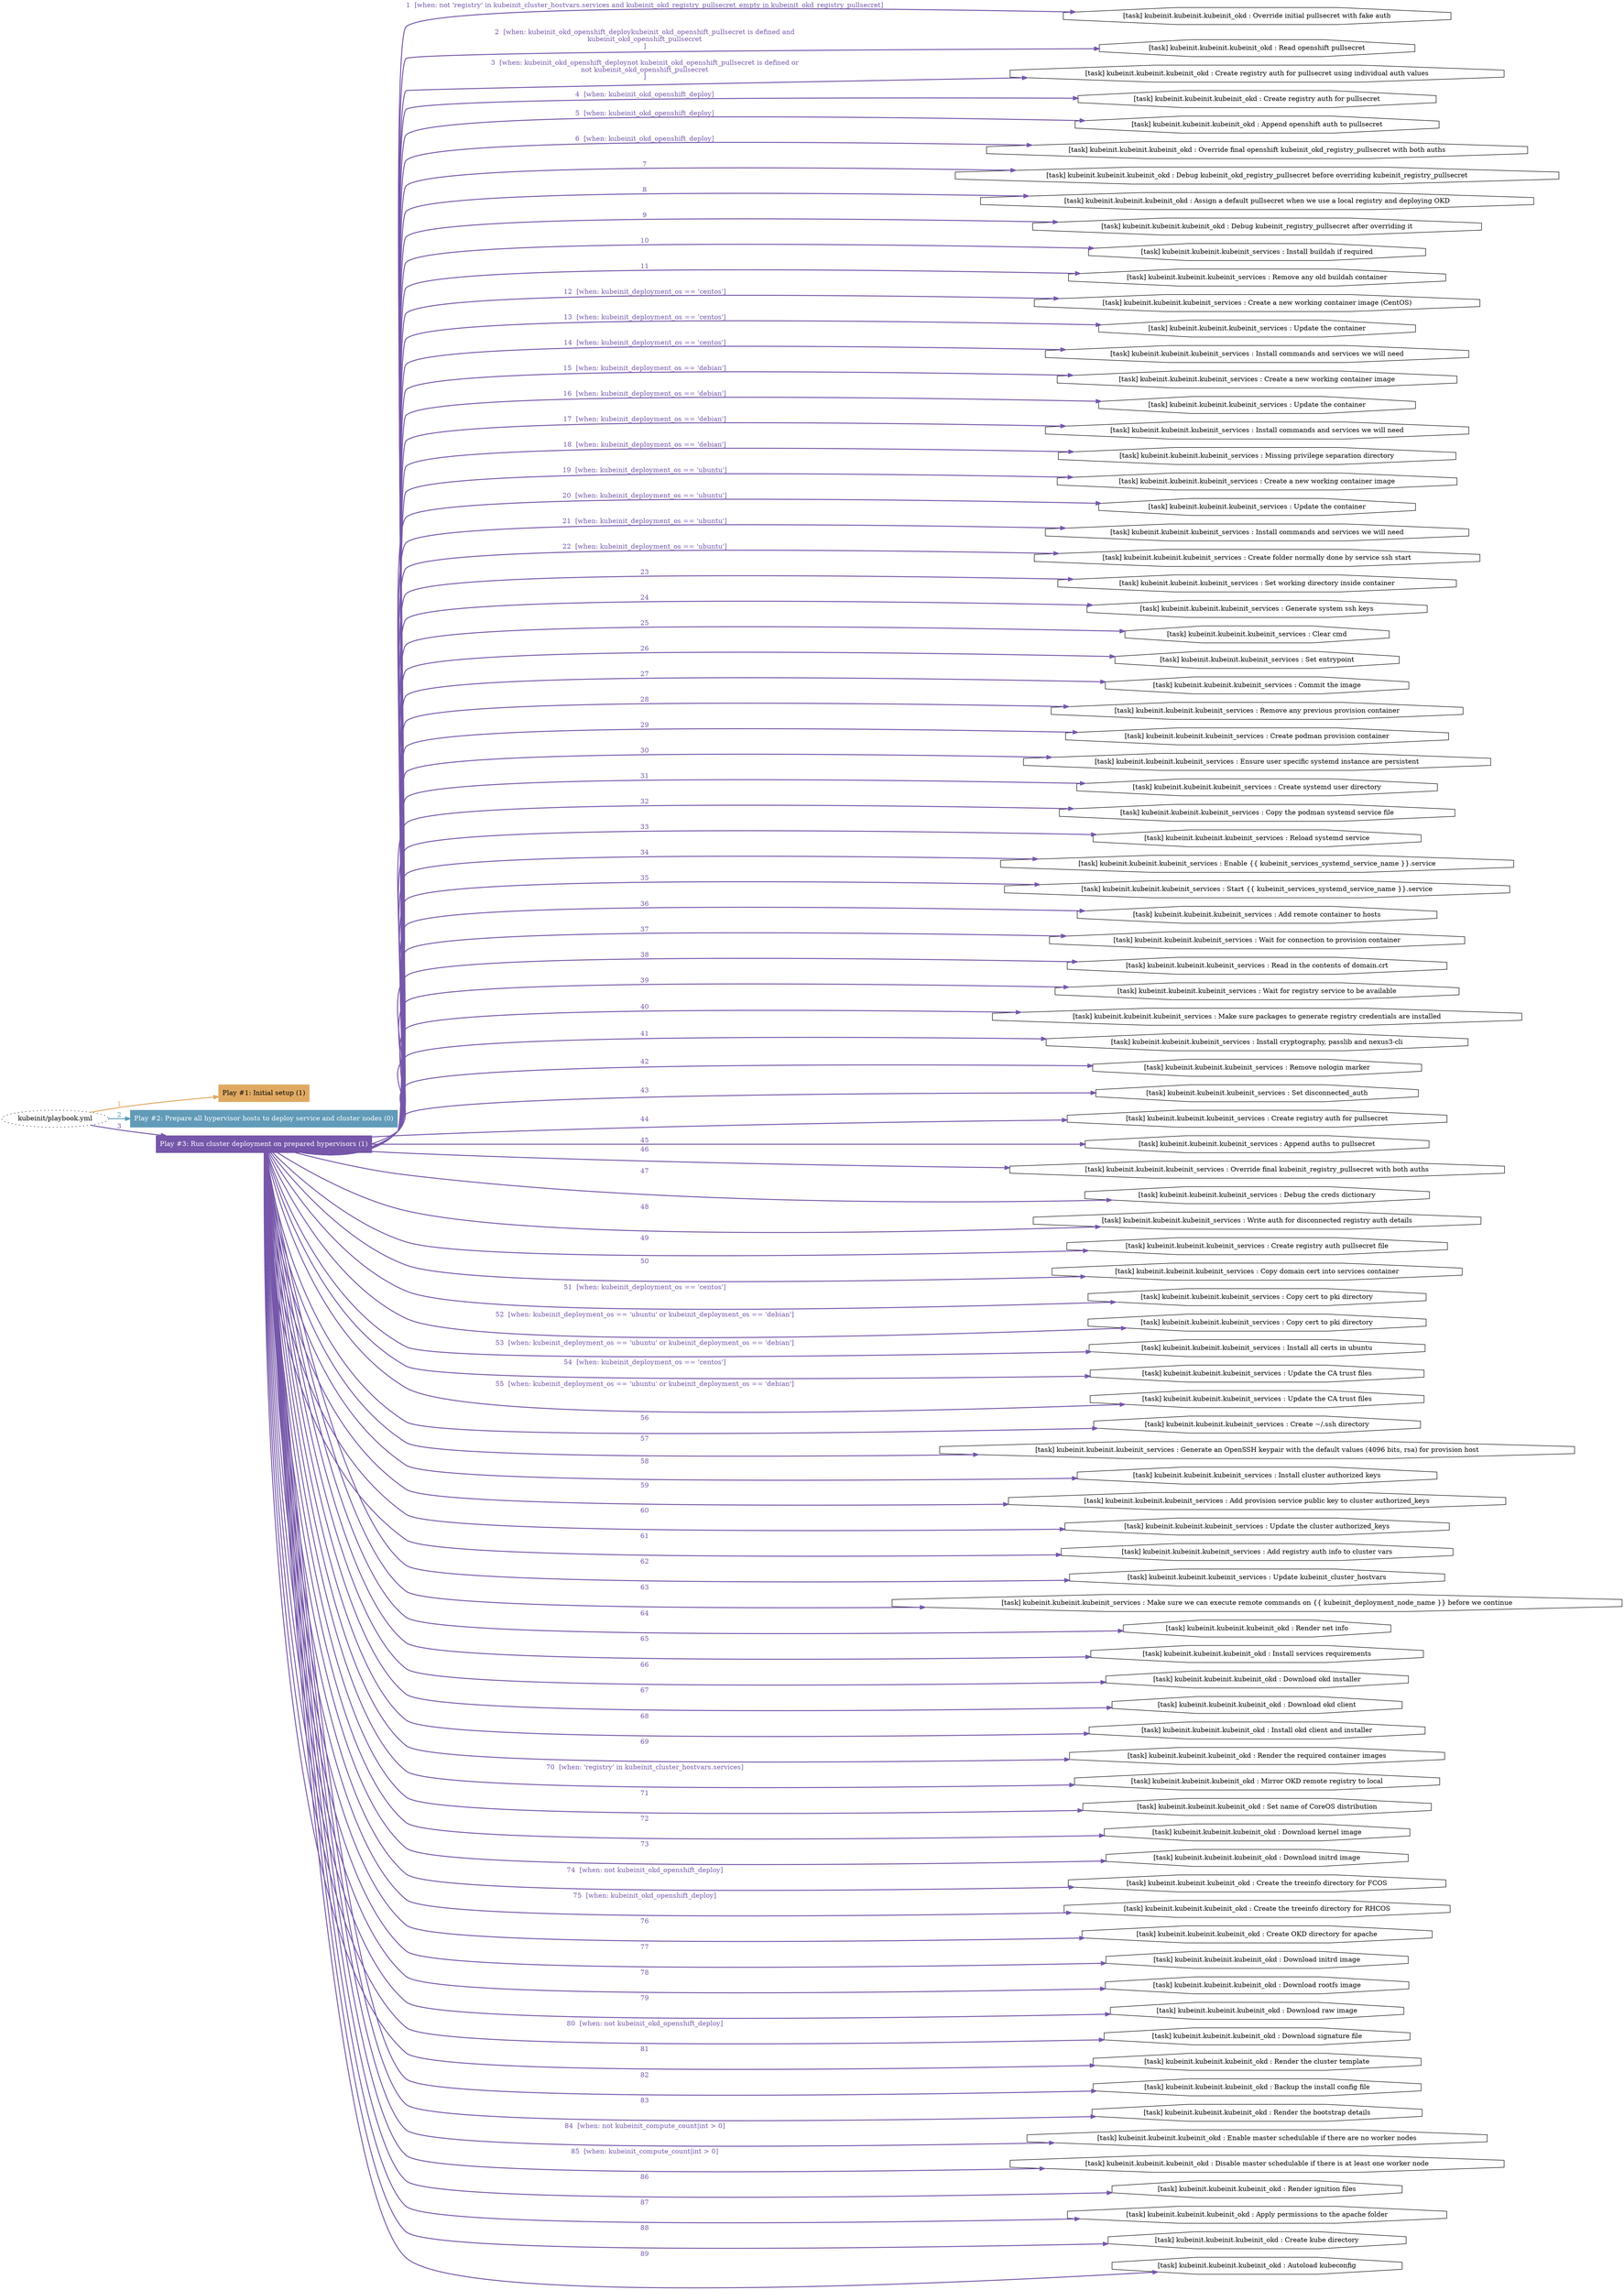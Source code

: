digraph "kubeinit/playbook.yml "{
	graph [concentrate=true ordering=in rankdir=LR ratio=fill]
	edge [esep=5 sep=10]
	"kubeinit/playbook.yml" [id=root_node style=dotted]
	subgraph "Play #1: Initial setup (1) "{
		"Play #1: Initial setup (1)" [color="#e0a962" fontcolor="#000000" id="play_d3de91a1-773a-495b-b696-ad39dbbde567" shape=box style=filled tooltip=localhost]
		"kubeinit/playbook.yml" -> "Play #1: Initial setup (1)" [label=1 color="#e0a962" fontcolor="#e0a962" id="edge_222ba069-a8fc-4c63-9eee-de5339c976b8" style=bold]
	}
	subgraph "Play #2: Prepare all hypervisor hosts to deploy service and cluster nodes (0) "{
		"Play #2: Prepare all hypervisor hosts to deploy service and cluster nodes (0)" [color="#619bb8" fontcolor="#ffffff" id="play_7b6fa120-935f-47cb-a9a3-038f08308e80" shape=box style=filled tooltip=""]
		"kubeinit/playbook.yml" -> "Play #2: Prepare all hypervisor hosts to deploy service and cluster nodes (0)" [label=2 color="#619bb8" fontcolor="#619bb8" id="edge_909d7694-f798-4357-bfad-85b82740f899" style=bold]
	}
	subgraph "Play #3: Run cluster deployment on prepared hypervisors (1) "{
		"Play #3: Run cluster deployment on prepared hypervisors (1)" [color="#7657aa" fontcolor="#ffffff" id="play_8aa730ac-e42d-4b48-a373-816e5728a4eb" shape=box style=filled tooltip=localhost]
		"kubeinit/playbook.yml" -> "Play #3: Run cluster deployment on prepared hypervisors (1)" [label=3 color="#7657aa" fontcolor="#7657aa" id="edge_4e904eba-dfba-49dc-9165-e4603da78a82" style=bold]
		"task_1ea3071f-dbad-40e4-83e2-25c012de9114" [label="[task] kubeinit.kubeinit.kubeinit_okd : Override initial pullsecret with fake auth" id="task_1ea3071f-dbad-40e4-83e2-25c012de9114" shape=octagon tooltip="[task] kubeinit.kubeinit.kubeinit_okd : Override initial pullsecret with fake auth"]
		"Play #3: Run cluster deployment on prepared hypervisors (1)" -> "task_1ea3071f-dbad-40e4-83e2-25c012de9114" [label="1  [when: not 'registry' in kubeinit_cluster_hostvars.services and kubeinit_okd_registry_pullsecret_empty in kubeinit_okd_registry_pullsecret]" color="#7657aa" fontcolor="#7657aa" id="edge_9bdf6016-34b7-4010-a60e-babf3e54770d" style=bold]
		"task_80c0dc03-9551-4e5f-8f7d-bfbf5a06bedf" [label="[task] kubeinit.kubeinit.kubeinit_okd : Read openshift pullsecret" id="task_80c0dc03-9551-4e5f-8f7d-bfbf5a06bedf" shape=octagon tooltip="[task] kubeinit.kubeinit.kubeinit_okd : Read openshift pullsecret"]
		"Play #3: Run cluster deployment on prepared hypervisors (1)" -> "task_80c0dc03-9551-4e5f-8f7d-bfbf5a06bedf" [label="2  [when: kubeinit_okd_openshift_deploykubeinit_okd_openshift_pullsecret is defined and
kubeinit_okd_openshift_pullsecret
]" color="#7657aa" fontcolor="#7657aa" id="edge_65e8402c-d6e7-4ef9-93bd-5517c1698500" style=bold]
		"task_dc969274-b98e-4e63-b1b8-193e93a098c0" [label="[task] kubeinit.kubeinit.kubeinit_okd : Create registry auth for pullsecret using individual auth values" id="task_dc969274-b98e-4e63-b1b8-193e93a098c0" shape=octagon tooltip="[task] kubeinit.kubeinit.kubeinit_okd : Create registry auth for pullsecret using individual auth values"]
		"Play #3: Run cluster deployment on prepared hypervisors (1)" -> "task_dc969274-b98e-4e63-b1b8-193e93a098c0" [label="3  [when: kubeinit_okd_openshift_deploynot kubeinit_okd_openshift_pullsecret is defined or
not kubeinit_okd_openshift_pullsecret
]" color="#7657aa" fontcolor="#7657aa" id="edge_cf17958d-0af8-41a8-a114-071d70c8cc9f" style=bold]
		"task_8a01edb6-bca7-4ff6-8c45-42acfea625b6" [label="[task] kubeinit.kubeinit.kubeinit_okd : Create registry auth for pullsecret" id="task_8a01edb6-bca7-4ff6-8c45-42acfea625b6" shape=octagon tooltip="[task] kubeinit.kubeinit.kubeinit_okd : Create registry auth for pullsecret"]
		"Play #3: Run cluster deployment on prepared hypervisors (1)" -> "task_8a01edb6-bca7-4ff6-8c45-42acfea625b6" [label="4  [when: kubeinit_okd_openshift_deploy]" color="#7657aa" fontcolor="#7657aa" id="edge_9ac09582-a314-48b3-b652-20ca1b9e283e" style=bold]
		"task_e04e3780-e2d2-48b6-a827-ed05d856d160" [label="[task] kubeinit.kubeinit.kubeinit_okd : Append openshift auth to pullsecret" id="task_e04e3780-e2d2-48b6-a827-ed05d856d160" shape=octagon tooltip="[task] kubeinit.kubeinit.kubeinit_okd : Append openshift auth to pullsecret"]
		"Play #3: Run cluster deployment on prepared hypervisors (1)" -> "task_e04e3780-e2d2-48b6-a827-ed05d856d160" [label="5  [when: kubeinit_okd_openshift_deploy]" color="#7657aa" fontcolor="#7657aa" id="edge_3c0e1bb1-da12-43e3-b115-63191b7ff2cd" style=bold]
		"task_e3eb31ac-43e2-4e24-b4f6-b22a75341171" [label="[task] kubeinit.kubeinit.kubeinit_okd : Override final openshift kubeinit_okd_registry_pullsecret with both auths" id="task_e3eb31ac-43e2-4e24-b4f6-b22a75341171" shape=octagon tooltip="[task] kubeinit.kubeinit.kubeinit_okd : Override final openshift kubeinit_okd_registry_pullsecret with both auths"]
		"Play #3: Run cluster deployment on prepared hypervisors (1)" -> "task_e3eb31ac-43e2-4e24-b4f6-b22a75341171" [label="6  [when: kubeinit_okd_openshift_deploy]" color="#7657aa" fontcolor="#7657aa" id="edge_08fd35c6-7016-493c-8155-fecaa5ed717f" style=bold]
		"task_287db769-b83e-4d21-8e10-06bc2c43fd60" [label="[task] kubeinit.kubeinit.kubeinit_okd : Debug kubeinit_okd_registry_pullsecret before overriding kubeinit_registry_pullsecret" id="task_287db769-b83e-4d21-8e10-06bc2c43fd60" shape=octagon tooltip="[task] kubeinit.kubeinit.kubeinit_okd : Debug kubeinit_okd_registry_pullsecret before overriding kubeinit_registry_pullsecret"]
		"Play #3: Run cluster deployment on prepared hypervisors (1)" -> "task_287db769-b83e-4d21-8e10-06bc2c43fd60" [label=7 color="#7657aa" fontcolor="#7657aa" id="edge_2e1c383a-f434-4327-ba28-b4f14efc7b2a" style=bold]
		"task_01dacbc9-c763-41a4-9a20-ff0615c0c2b7" [label="[task] kubeinit.kubeinit.kubeinit_okd : Assign a default pullsecret when we use a local registry and deploying OKD" id="task_01dacbc9-c763-41a4-9a20-ff0615c0c2b7" shape=octagon tooltip="[task] kubeinit.kubeinit.kubeinit_okd : Assign a default pullsecret when we use a local registry and deploying OKD"]
		"Play #3: Run cluster deployment on prepared hypervisors (1)" -> "task_01dacbc9-c763-41a4-9a20-ff0615c0c2b7" [label=8 color="#7657aa" fontcolor="#7657aa" id="edge_87be6ba4-e06d-4a32-8289-a38458b77fa1" style=bold]
		"task_d6239b01-d12f-4622-9407-40c53f99e109" [label="[task] kubeinit.kubeinit.kubeinit_okd : Debug kubeinit_registry_pullsecret after overriding it" id="task_d6239b01-d12f-4622-9407-40c53f99e109" shape=octagon tooltip="[task] kubeinit.kubeinit.kubeinit_okd : Debug kubeinit_registry_pullsecret after overriding it"]
		"Play #3: Run cluster deployment on prepared hypervisors (1)" -> "task_d6239b01-d12f-4622-9407-40c53f99e109" [label=9 color="#7657aa" fontcolor="#7657aa" id="edge_534790de-6749-455a-946a-7e6c679571db" style=bold]
		"task_02bb4184-6e69-4897-bc4a-4ce146974eb3" [label="[task] kubeinit.kubeinit.kubeinit_services : Install buildah if required" id="task_02bb4184-6e69-4897-bc4a-4ce146974eb3" shape=octagon tooltip="[task] kubeinit.kubeinit.kubeinit_services : Install buildah if required"]
		"Play #3: Run cluster deployment on prepared hypervisors (1)" -> "task_02bb4184-6e69-4897-bc4a-4ce146974eb3" [label=10 color="#7657aa" fontcolor="#7657aa" id="edge_e4ff906c-09b1-4ec5-86f3-727acd302ae9" style=bold]
		"task_69990b20-50a7-4995-9952-e71bc707ecb8" [label="[task] kubeinit.kubeinit.kubeinit_services : Remove any old buildah container" id="task_69990b20-50a7-4995-9952-e71bc707ecb8" shape=octagon tooltip="[task] kubeinit.kubeinit.kubeinit_services : Remove any old buildah container"]
		"Play #3: Run cluster deployment on prepared hypervisors (1)" -> "task_69990b20-50a7-4995-9952-e71bc707ecb8" [label=11 color="#7657aa" fontcolor="#7657aa" id="edge_bc0cf8fb-9b36-4b85-a13d-aa33dae4f8ce" style=bold]
		"task_2641742e-6a9c-4cb1-99d6-b98631b7bed5" [label="[task] kubeinit.kubeinit.kubeinit_services : Create a new working container image (CentOS)" id="task_2641742e-6a9c-4cb1-99d6-b98631b7bed5" shape=octagon tooltip="[task] kubeinit.kubeinit.kubeinit_services : Create a new working container image (CentOS)"]
		"Play #3: Run cluster deployment on prepared hypervisors (1)" -> "task_2641742e-6a9c-4cb1-99d6-b98631b7bed5" [label="12  [when: kubeinit_deployment_os == 'centos']" color="#7657aa" fontcolor="#7657aa" id="edge_c0ae8074-9917-452b-b051-723ee59bea05" style=bold]
		"task_6082de36-8720-4190-b948-c2f239c90e53" [label="[task] kubeinit.kubeinit.kubeinit_services : Update the container" id="task_6082de36-8720-4190-b948-c2f239c90e53" shape=octagon tooltip="[task] kubeinit.kubeinit.kubeinit_services : Update the container"]
		"Play #3: Run cluster deployment on prepared hypervisors (1)" -> "task_6082de36-8720-4190-b948-c2f239c90e53" [label="13  [when: kubeinit_deployment_os == 'centos']" color="#7657aa" fontcolor="#7657aa" id="edge_767d01af-8721-414a-8c7e-3a14ae6f03f9" style=bold]
		"task_4bf00da3-0986-4924-883b-d9a8d153ae31" [label="[task] kubeinit.kubeinit.kubeinit_services : Install commands and services we will need" id="task_4bf00da3-0986-4924-883b-d9a8d153ae31" shape=octagon tooltip="[task] kubeinit.kubeinit.kubeinit_services : Install commands and services we will need"]
		"Play #3: Run cluster deployment on prepared hypervisors (1)" -> "task_4bf00da3-0986-4924-883b-d9a8d153ae31" [label="14  [when: kubeinit_deployment_os == 'centos']" color="#7657aa" fontcolor="#7657aa" id="edge_5615b46e-0cae-4f0e-9faf-92792c6d8d3e" style=bold]
		"task_8a879e02-9ebb-414a-930e-5af16afc3a91" [label="[task] kubeinit.kubeinit.kubeinit_services : Create a new working container image" id="task_8a879e02-9ebb-414a-930e-5af16afc3a91" shape=octagon tooltip="[task] kubeinit.kubeinit.kubeinit_services : Create a new working container image"]
		"Play #3: Run cluster deployment on prepared hypervisors (1)" -> "task_8a879e02-9ebb-414a-930e-5af16afc3a91" [label="15  [when: kubeinit_deployment_os == 'debian']" color="#7657aa" fontcolor="#7657aa" id="edge_b8a08a53-451d-4043-ae54-6cefbc75ae46" style=bold]
		"task_10dbcd6c-c579-4b1a-bd93-18de042112ec" [label="[task] kubeinit.kubeinit.kubeinit_services : Update the container" id="task_10dbcd6c-c579-4b1a-bd93-18de042112ec" shape=octagon tooltip="[task] kubeinit.kubeinit.kubeinit_services : Update the container"]
		"Play #3: Run cluster deployment on prepared hypervisors (1)" -> "task_10dbcd6c-c579-4b1a-bd93-18de042112ec" [label="16  [when: kubeinit_deployment_os == 'debian']" color="#7657aa" fontcolor="#7657aa" id="edge_b24a2858-926a-4824-b65f-d9adcbbfffc2" style=bold]
		"task_f74e8824-5b62-498b-b235-caf2fec201e1" [label="[task] kubeinit.kubeinit.kubeinit_services : Install commands and services we will need" id="task_f74e8824-5b62-498b-b235-caf2fec201e1" shape=octagon tooltip="[task] kubeinit.kubeinit.kubeinit_services : Install commands and services we will need"]
		"Play #3: Run cluster deployment on prepared hypervisors (1)" -> "task_f74e8824-5b62-498b-b235-caf2fec201e1" [label="17  [when: kubeinit_deployment_os == 'debian']" color="#7657aa" fontcolor="#7657aa" id="edge_ca54766f-242a-4008-93f4-c51e54486714" style=bold]
		"task_05a18889-64db-4089-b32f-0fe1c5de17b7" [label="[task] kubeinit.kubeinit.kubeinit_services : Missing privilege separation directory" id="task_05a18889-64db-4089-b32f-0fe1c5de17b7" shape=octagon tooltip="[task] kubeinit.kubeinit.kubeinit_services : Missing privilege separation directory"]
		"Play #3: Run cluster deployment on prepared hypervisors (1)" -> "task_05a18889-64db-4089-b32f-0fe1c5de17b7" [label="18  [when: kubeinit_deployment_os == 'debian']" color="#7657aa" fontcolor="#7657aa" id="edge_a51807fa-c9de-4822-868e-1c7d99a32b18" style=bold]
		"task_798d1c58-8703-47ac-839a-bf89a1386cf2" [label="[task] kubeinit.kubeinit.kubeinit_services : Create a new working container image" id="task_798d1c58-8703-47ac-839a-bf89a1386cf2" shape=octagon tooltip="[task] kubeinit.kubeinit.kubeinit_services : Create a new working container image"]
		"Play #3: Run cluster deployment on prepared hypervisors (1)" -> "task_798d1c58-8703-47ac-839a-bf89a1386cf2" [label="19  [when: kubeinit_deployment_os == 'ubuntu']" color="#7657aa" fontcolor="#7657aa" id="edge_4f21b20a-bdd2-4c01-b017-d92786044361" style=bold]
		"task_2dad462a-8afa-40ad-b067-4822f56659e4" [label="[task] kubeinit.kubeinit.kubeinit_services : Update the container" id="task_2dad462a-8afa-40ad-b067-4822f56659e4" shape=octagon tooltip="[task] kubeinit.kubeinit.kubeinit_services : Update the container"]
		"Play #3: Run cluster deployment on prepared hypervisors (1)" -> "task_2dad462a-8afa-40ad-b067-4822f56659e4" [label="20  [when: kubeinit_deployment_os == 'ubuntu']" color="#7657aa" fontcolor="#7657aa" id="edge_01364e0e-335a-45c6-8e3f-02e09e8c710e" style=bold]
		"task_f40bd46a-2ded-4e13-b089-8c5132411a03" [label="[task] kubeinit.kubeinit.kubeinit_services : Install commands and services we will need" id="task_f40bd46a-2ded-4e13-b089-8c5132411a03" shape=octagon tooltip="[task] kubeinit.kubeinit.kubeinit_services : Install commands and services we will need"]
		"Play #3: Run cluster deployment on prepared hypervisors (1)" -> "task_f40bd46a-2ded-4e13-b089-8c5132411a03" [label="21  [when: kubeinit_deployment_os == 'ubuntu']" color="#7657aa" fontcolor="#7657aa" id="edge_70f0b3af-75f4-44fb-bb90-54f7e5a0b6b4" style=bold]
		"task_4211ce0d-e06c-4ee5-8ea6-7f49e07146ae" [label="[task] kubeinit.kubeinit.kubeinit_services : Create folder normally done by service ssh start" id="task_4211ce0d-e06c-4ee5-8ea6-7f49e07146ae" shape=octagon tooltip="[task] kubeinit.kubeinit.kubeinit_services : Create folder normally done by service ssh start"]
		"Play #3: Run cluster deployment on prepared hypervisors (1)" -> "task_4211ce0d-e06c-4ee5-8ea6-7f49e07146ae" [label="22  [when: kubeinit_deployment_os == 'ubuntu']" color="#7657aa" fontcolor="#7657aa" id="edge_62b522b8-c859-492c-b4ef-22c6094c6b05" style=bold]
		"task_130a29f2-88a5-4401-ad48-32858aceb08a" [label="[task] kubeinit.kubeinit.kubeinit_services : Set working directory inside container" id="task_130a29f2-88a5-4401-ad48-32858aceb08a" shape=octagon tooltip="[task] kubeinit.kubeinit.kubeinit_services : Set working directory inside container"]
		"Play #3: Run cluster deployment on prepared hypervisors (1)" -> "task_130a29f2-88a5-4401-ad48-32858aceb08a" [label=23 color="#7657aa" fontcolor="#7657aa" id="edge_0bc24268-8d53-4d89-bfdd-5ebda3e48123" style=bold]
		"task_17baa2e0-ebb5-49b0-811f-8f05a03a925b" [label="[task] kubeinit.kubeinit.kubeinit_services : Generate system ssh keys" id="task_17baa2e0-ebb5-49b0-811f-8f05a03a925b" shape=octagon tooltip="[task] kubeinit.kubeinit.kubeinit_services : Generate system ssh keys"]
		"Play #3: Run cluster deployment on prepared hypervisors (1)" -> "task_17baa2e0-ebb5-49b0-811f-8f05a03a925b" [label=24 color="#7657aa" fontcolor="#7657aa" id="edge_f31fa344-5f3f-411e-8fca-c50aa17751eb" style=bold]
		"task_e2bfcc60-de39-46e2-9e4d-9a21e264e0cf" [label="[task] kubeinit.kubeinit.kubeinit_services : Clear cmd" id="task_e2bfcc60-de39-46e2-9e4d-9a21e264e0cf" shape=octagon tooltip="[task] kubeinit.kubeinit.kubeinit_services : Clear cmd"]
		"Play #3: Run cluster deployment on prepared hypervisors (1)" -> "task_e2bfcc60-de39-46e2-9e4d-9a21e264e0cf" [label=25 color="#7657aa" fontcolor="#7657aa" id="edge_7109480f-3f81-402c-aee3-9615e5162fc4" style=bold]
		"task_a0a1993b-e7f9-4053-820c-aaeae51a0598" [label="[task] kubeinit.kubeinit.kubeinit_services : Set entrypoint" id="task_a0a1993b-e7f9-4053-820c-aaeae51a0598" shape=octagon tooltip="[task] kubeinit.kubeinit.kubeinit_services : Set entrypoint"]
		"Play #3: Run cluster deployment on prepared hypervisors (1)" -> "task_a0a1993b-e7f9-4053-820c-aaeae51a0598" [label=26 color="#7657aa" fontcolor="#7657aa" id="edge_bac236c9-85c4-4528-8f05-e4a6755b4395" style=bold]
		"task_ccb9465d-25a5-46e2-915b-55fa43a6da24" [label="[task] kubeinit.kubeinit.kubeinit_services : Commit the image" id="task_ccb9465d-25a5-46e2-915b-55fa43a6da24" shape=octagon tooltip="[task] kubeinit.kubeinit.kubeinit_services : Commit the image"]
		"Play #3: Run cluster deployment on prepared hypervisors (1)" -> "task_ccb9465d-25a5-46e2-915b-55fa43a6da24" [label=27 color="#7657aa" fontcolor="#7657aa" id="edge_42e9e7e3-e3e6-4df5-84bd-f637760a7482" style=bold]
		"task_13ff7ee5-8f2c-44a5-80da-6a76c0dbe466" [label="[task] kubeinit.kubeinit.kubeinit_services : Remove any previous provision container" id="task_13ff7ee5-8f2c-44a5-80da-6a76c0dbe466" shape=octagon tooltip="[task] kubeinit.kubeinit.kubeinit_services : Remove any previous provision container"]
		"Play #3: Run cluster deployment on prepared hypervisors (1)" -> "task_13ff7ee5-8f2c-44a5-80da-6a76c0dbe466" [label=28 color="#7657aa" fontcolor="#7657aa" id="edge_7f73c6e3-8470-4b15-881a-e52bc8598660" style=bold]
		"task_ea5dc8b3-10f6-4aa4-967c-1f7b1c63a3d4" [label="[task] kubeinit.kubeinit.kubeinit_services : Create podman provision container" id="task_ea5dc8b3-10f6-4aa4-967c-1f7b1c63a3d4" shape=octagon tooltip="[task] kubeinit.kubeinit.kubeinit_services : Create podman provision container"]
		"Play #3: Run cluster deployment on prepared hypervisors (1)" -> "task_ea5dc8b3-10f6-4aa4-967c-1f7b1c63a3d4" [label=29 color="#7657aa" fontcolor="#7657aa" id="edge_c1366fd1-02c6-44c2-a82c-14d4753dffd1" style=bold]
		"task_eeaf6645-42b7-4010-b06d-c465506124ca" [label="[task] kubeinit.kubeinit.kubeinit_services : Ensure user specific systemd instance are persistent" id="task_eeaf6645-42b7-4010-b06d-c465506124ca" shape=octagon tooltip="[task] kubeinit.kubeinit.kubeinit_services : Ensure user specific systemd instance are persistent"]
		"Play #3: Run cluster deployment on prepared hypervisors (1)" -> "task_eeaf6645-42b7-4010-b06d-c465506124ca" [label=30 color="#7657aa" fontcolor="#7657aa" id="edge_42fc83de-8d96-41d8-82b9-3731b010dc3a" style=bold]
		"task_f859fae0-d70b-4b7e-b468-489af4cbde71" [label="[task] kubeinit.kubeinit.kubeinit_services : Create systemd user directory" id="task_f859fae0-d70b-4b7e-b468-489af4cbde71" shape=octagon tooltip="[task] kubeinit.kubeinit.kubeinit_services : Create systemd user directory"]
		"Play #3: Run cluster deployment on prepared hypervisors (1)" -> "task_f859fae0-d70b-4b7e-b468-489af4cbde71" [label=31 color="#7657aa" fontcolor="#7657aa" id="edge_6e3e1a92-a8d8-4671-92d6-ee673d83d8a1" style=bold]
		"task_080cb9b1-2323-41db-b8df-0ab6dd2eb168" [label="[task] kubeinit.kubeinit.kubeinit_services : Copy the podman systemd service file" id="task_080cb9b1-2323-41db-b8df-0ab6dd2eb168" shape=octagon tooltip="[task] kubeinit.kubeinit.kubeinit_services : Copy the podman systemd service file"]
		"Play #3: Run cluster deployment on prepared hypervisors (1)" -> "task_080cb9b1-2323-41db-b8df-0ab6dd2eb168" [label=32 color="#7657aa" fontcolor="#7657aa" id="edge_31a2f101-0037-4d87-ac76-89d90a350b10" style=bold]
		"task_9da0cd54-6bff-45ef-8ea1-aa6c420ece13" [label="[task] kubeinit.kubeinit.kubeinit_services : Reload systemd service" id="task_9da0cd54-6bff-45ef-8ea1-aa6c420ece13" shape=octagon tooltip="[task] kubeinit.kubeinit.kubeinit_services : Reload systemd service"]
		"Play #3: Run cluster deployment on prepared hypervisors (1)" -> "task_9da0cd54-6bff-45ef-8ea1-aa6c420ece13" [label=33 color="#7657aa" fontcolor="#7657aa" id="edge_0a7ec5a5-88b5-47a7-9c18-91fb5aa23f64" style=bold]
		"task_438b6c8e-d652-43eb-aaea-841e1e60f9f9" [label="[task] kubeinit.kubeinit.kubeinit_services : Enable {{ kubeinit_services_systemd_service_name }}.service" id="task_438b6c8e-d652-43eb-aaea-841e1e60f9f9" shape=octagon tooltip="[task] kubeinit.kubeinit.kubeinit_services : Enable {{ kubeinit_services_systemd_service_name }}.service"]
		"Play #3: Run cluster deployment on prepared hypervisors (1)" -> "task_438b6c8e-d652-43eb-aaea-841e1e60f9f9" [label=34 color="#7657aa" fontcolor="#7657aa" id="edge_667a7552-87cf-477e-bf08-59bb25cd1ad6" style=bold]
		"task_15fbb2a9-acbc-4082-b82e-5de406828b86" [label="[task] kubeinit.kubeinit.kubeinit_services : Start {{ kubeinit_services_systemd_service_name }}.service" id="task_15fbb2a9-acbc-4082-b82e-5de406828b86" shape=octagon tooltip="[task] kubeinit.kubeinit.kubeinit_services : Start {{ kubeinit_services_systemd_service_name }}.service"]
		"Play #3: Run cluster deployment on prepared hypervisors (1)" -> "task_15fbb2a9-acbc-4082-b82e-5de406828b86" [label=35 color="#7657aa" fontcolor="#7657aa" id="edge_8835b4a6-ce16-4a4d-8548-14ffa066f346" style=bold]
		"task_e4a7cb65-5e3c-4006-9b68-20ea62558ea6" [label="[task] kubeinit.kubeinit.kubeinit_services : Add remote container to hosts" id="task_e4a7cb65-5e3c-4006-9b68-20ea62558ea6" shape=octagon tooltip="[task] kubeinit.kubeinit.kubeinit_services : Add remote container to hosts"]
		"Play #3: Run cluster deployment on prepared hypervisors (1)" -> "task_e4a7cb65-5e3c-4006-9b68-20ea62558ea6" [label=36 color="#7657aa" fontcolor="#7657aa" id="edge_aa80d34e-4590-49f4-931c-2c2f49211238" style=bold]
		"task_58bc27ba-626b-4af3-ab47-3b0a3367290d" [label="[task] kubeinit.kubeinit.kubeinit_services : Wait for connection to provision container" id="task_58bc27ba-626b-4af3-ab47-3b0a3367290d" shape=octagon tooltip="[task] kubeinit.kubeinit.kubeinit_services : Wait for connection to provision container"]
		"Play #3: Run cluster deployment on prepared hypervisors (1)" -> "task_58bc27ba-626b-4af3-ab47-3b0a3367290d" [label=37 color="#7657aa" fontcolor="#7657aa" id="edge_372a06bd-d0c9-4d52-afec-c4c8b8cf6943" style=bold]
		"task_0b778349-2de8-4c28-a5bc-fa74b0ea327e" [label="[task] kubeinit.kubeinit.kubeinit_services : Read in the contents of domain.crt" id="task_0b778349-2de8-4c28-a5bc-fa74b0ea327e" shape=octagon tooltip="[task] kubeinit.kubeinit.kubeinit_services : Read in the contents of domain.crt"]
		"Play #3: Run cluster deployment on prepared hypervisors (1)" -> "task_0b778349-2de8-4c28-a5bc-fa74b0ea327e" [label=38 color="#7657aa" fontcolor="#7657aa" id="edge_ac9f23f3-79fd-4bba-bb0c-0e55889cf721" style=bold]
		"task_9524d24d-88dd-4a25-a069-7767d16f36fa" [label="[task] kubeinit.kubeinit.kubeinit_services : Wait for registry service to be available" id="task_9524d24d-88dd-4a25-a069-7767d16f36fa" shape=octagon tooltip="[task] kubeinit.kubeinit.kubeinit_services : Wait for registry service to be available"]
		"Play #3: Run cluster deployment on prepared hypervisors (1)" -> "task_9524d24d-88dd-4a25-a069-7767d16f36fa" [label=39 color="#7657aa" fontcolor="#7657aa" id="edge_8cbaed38-7738-4386-b14c-3fd3f3d02de3" style=bold]
		"task_c6b332a6-5fc2-4a06-a58d-61d1dbacaac1" [label="[task] kubeinit.kubeinit.kubeinit_services : Make sure packages to generate registry credentials are installed" id="task_c6b332a6-5fc2-4a06-a58d-61d1dbacaac1" shape=octagon tooltip="[task] kubeinit.kubeinit.kubeinit_services : Make sure packages to generate registry credentials are installed"]
		"Play #3: Run cluster deployment on prepared hypervisors (1)" -> "task_c6b332a6-5fc2-4a06-a58d-61d1dbacaac1" [label=40 color="#7657aa" fontcolor="#7657aa" id="edge_2abec2a6-a953-47a3-ac2a-c86b2780fb49" style=bold]
		"task_0017bbc9-6ac9-493e-a270-e87325337bcf" [label="[task] kubeinit.kubeinit.kubeinit_services : Install cryptography, passlib and nexus3-cli" id="task_0017bbc9-6ac9-493e-a270-e87325337bcf" shape=octagon tooltip="[task] kubeinit.kubeinit.kubeinit_services : Install cryptography, passlib and nexus3-cli"]
		"Play #3: Run cluster deployment on prepared hypervisors (1)" -> "task_0017bbc9-6ac9-493e-a270-e87325337bcf" [label=41 color="#7657aa" fontcolor="#7657aa" id="edge_711f5b20-981f-4170-ac73-6a47e837fdb8" style=bold]
		"task_9e3f963b-29d7-46a1-b6c7-433c6e23e181" [label="[task] kubeinit.kubeinit.kubeinit_services : Remove nologin marker" id="task_9e3f963b-29d7-46a1-b6c7-433c6e23e181" shape=octagon tooltip="[task] kubeinit.kubeinit.kubeinit_services : Remove nologin marker"]
		"Play #3: Run cluster deployment on prepared hypervisors (1)" -> "task_9e3f963b-29d7-46a1-b6c7-433c6e23e181" [label=42 color="#7657aa" fontcolor="#7657aa" id="edge_bb82deb6-3e52-49b5-ae92-f25c72f17a0c" style=bold]
		"task_be173378-b519-4818-b66b-f74629703f7d" [label="[task] kubeinit.kubeinit.kubeinit_services : Set disconnected_auth" id="task_be173378-b519-4818-b66b-f74629703f7d" shape=octagon tooltip="[task] kubeinit.kubeinit.kubeinit_services : Set disconnected_auth"]
		"Play #3: Run cluster deployment on prepared hypervisors (1)" -> "task_be173378-b519-4818-b66b-f74629703f7d" [label=43 color="#7657aa" fontcolor="#7657aa" id="edge_cdbd86fd-212e-4a14-9891-14bc114f0814" style=bold]
		"task_a55662e1-e446-4f3d-afee-6105a285fb05" [label="[task] kubeinit.kubeinit.kubeinit_services : Create registry auth for pullsecret" id="task_a55662e1-e446-4f3d-afee-6105a285fb05" shape=octagon tooltip="[task] kubeinit.kubeinit.kubeinit_services : Create registry auth for pullsecret"]
		"Play #3: Run cluster deployment on prepared hypervisors (1)" -> "task_a55662e1-e446-4f3d-afee-6105a285fb05" [label=44 color="#7657aa" fontcolor="#7657aa" id="edge_a118c564-be92-4046-9d63-51dbb6554503" style=bold]
		"task_1b77eb97-9f1f-43d4-80e3-d67274b8dbaf" [label="[task] kubeinit.kubeinit.kubeinit_services : Append auths to pullsecret" id="task_1b77eb97-9f1f-43d4-80e3-d67274b8dbaf" shape=octagon tooltip="[task] kubeinit.kubeinit.kubeinit_services : Append auths to pullsecret"]
		"Play #3: Run cluster deployment on prepared hypervisors (1)" -> "task_1b77eb97-9f1f-43d4-80e3-d67274b8dbaf" [label=45 color="#7657aa" fontcolor="#7657aa" id="edge_a8f8a44a-27cd-44ee-a46f-66a1f320f9c5" style=bold]
		"task_5997c201-dde5-4499-8bae-f62a2062e51e" [label="[task] kubeinit.kubeinit.kubeinit_services : Override final kubeinit_registry_pullsecret with both auths" id="task_5997c201-dde5-4499-8bae-f62a2062e51e" shape=octagon tooltip="[task] kubeinit.kubeinit.kubeinit_services : Override final kubeinit_registry_pullsecret with both auths"]
		"Play #3: Run cluster deployment on prepared hypervisors (1)" -> "task_5997c201-dde5-4499-8bae-f62a2062e51e" [label=46 color="#7657aa" fontcolor="#7657aa" id="edge_17b56c55-3c7c-42df-a20a-d672879cd328" style=bold]
		"task_e94f9fbe-0830-4a4e-886b-1f4b97e822cb" [label="[task] kubeinit.kubeinit.kubeinit_services : Debug the creds dictionary" id="task_e94f9fbe-0830-4a4e-886b-1f4b97e822cb" shape=octagon tooltip="[task] kubeinit.kubeinit.kubeinit_services : Debug the creds dictionary"]
		"Play #3: Run cluster deployment on prepared hypervisors (1)" -> "task_e94f9fbe-0830-4a4e-886b-1f4b97e822cb" [label=47 color="#7657aa" fontcolor="#7657aa" id="edge_5adc6bc6-d7d8-47b7-8783-6baaf37fd22b" style=bold]
		"task_eedb16b2-ee74-4476-9535-e63b39b13c4f" [label="[task] kubeinit.kubeinit.kubeinit_services : Write auth for disconnected registry auth details" id="task_eedb16b2-ee74-4476-9535-e63b39b13c4f" shape=octagon tooltip="[task] kubeinit.kubeinit.kubeinit_services : Write auth for disconnected registry auth details"]
		"Play #3: Run cluster deployment on prepared hypervisors (1)" -> "task_eedb16b2-ee74-4476-9535-e63b39b13c4f" [label=48 color="#7657aa" fontcolor="#7657aa" id="edge_7001c75a-f3dd-46c1-9752-6b90f2b3937a" style=bold]
		"task_e1df8093-3f17-4c61-b401-7edf6c555605" [label="[task] kubeinit.kubeinit.kubeinit_services : Create registry auth pullsecret file" id="task_e1df8093-3f17-4c61-b401-7edf6c555605" shape=octagon tooltip="[task] kubeinit.kubeinit.kubeinit_services : Create registry auth pullsecret file"]
		"Play #3: Run cluster deployment on prepared hypervisors (1)" -> "task_e1df8093-3f17-4c61-b401-7edf6c555605" [label=49 color="#7657aa" fontcolor="#7657aa" id="edge_34a0ba46-eed4-4580-bbae-cd1f0955c58b" style=bold]
		"task_42f22c70-dd9b-48ca-b394-27b6dc56ecf9" [label="[task] kubeinit.kubeinit.kubeinit_services : Copy domain cert into services container" id="task_42f22c70-dd9b-48ca-b394-27b6dc56ecf9" shape=octagon tooltip="[task] kubeinit.kubeinit.kubeinit_services : Copy domain cert into services container"]
		"Play #3: Run cluster deployment on prepared hypervisors (1)" -> "task_42f22c70-dd9b-48ca-b394-27b6dc56ecf9" [label=50 color="#7657aa" fontcolor="#7657aa" id="edge_7aad96e0-a54a-466f-83e3-064c99baa27c" style=bold]
		"task_b62d8d6d-b643-4049-a7dc-0fc9436e44c7" [label="[task] kubeinit.kubeinit.kubeinit_services : Copy cert to pki directory" id="task_b62d8d6d-b643-4049-a7dc-0fc9436e44c7" shape=octagon tooltip="[task] kubeinit.kubeinit.kubeinit_services : Copy cert to pki directory"]
		"Play #3: Run cluster deployment on prepared hypervisors (1)" -> "task_b62d8d6d-b643-4049-a7dc-0fc9436e44c7" [label="51  [when: kubeinit_deployment_os == 'centos']" color="#7657aa" fontcolor="#7657aa" id="edge_152ddcbf-ec0d-4426-b720-04e42a13197d" style=bold]
		"task_c2d62bd5-c4ef-4324-8355-2871df66a0f2" [label="[task] kubeinit.kubeinit.kubeinit_services : Copy cert to pki directory" id="task_c2d62bd5-c4ef-4324-8355-2871df66a0f2" shape=octagon tooltip="[task] kubeinit.kubeinit.kubeinit_services : Copy cert to pki directory"]
		"Play #3: Run cluster deployment on prepared hypervisors (1)" -> "task_c2d62bd5-c4ef-4324-8355-2871df66a0f2" [label="52  [when: kubeinit_deployment_os == 'ubuntu' or kubeinit_deployment_os == 'debian']" color="#7657aa" fontcolor="#7657aa" id="edge_4739dccc-2df8-4849-abf3-638b2336a808" style=bold]
		"task_e8677a32-3d8d-4866-bc88-49bf0f871241" [label="[task] kubeinit.kubeinit.kubeinit_services : Install all certs in ubuntu" id="task_e8677a32-3d8d-4866-bc88-49bf0f871241" shape=octagon tooltip="[task] kubeinit.kubeinit.kubeinit_services : Install all certs in ubuntu"]
		"Play #3: Run cluster deployment on prepared hypervisors (1)" -> "task_e8677a32-3d8d-4866-bc88-49bf0f871241" [label="53  [when: kubeinit_deployment_os == 'ubuntu' or kubeinit_deployment_os == 'debian']" color="#7657aa" fontcolor="#7657aa" id="edge_74540c2f-1611-4972-b6b1-5088b50b298b" style=bold]
		"task_1f287f89-4862-4127-a5ed-795340504148" [label="[task] kubeinit.kubeinit.kubeinit_services : Update the CA trust files" id="task_1f287f89-4862-4127-a5ed-795340504148" shape=octagon tooltip="[task] kubeinit.kubeinit.kubeinit_services : Update the CA trust files"]
		"Play #3: Run cluster deployment on prepared hypervisors (1)" -> "task_1f287f89-4862-4127-a5ed-795340504148" [label="54  [when: kubeinit_deployment_os == 'centos']" color="#7657aa" fontcolor="#7657aa" id="edge_0b92eeb4-7af1-43c8-992a-e614da4106dc" style=bold]
		"task_070905d3-6ed4-43ee-aa85-ab9fb82ae22d" [label="[task] kubeinit.kubeinit.kubeinit_services : Update the CA trust files" id="task_070905d3-6ed4-43ee-aa85-ab9fb82ae22d" shape=octagon tooltip="[task] kubeinit.kubeinit.kubeinit_services : Update the CA trust files"]
		"Play #3: Run cluster deployment on prepared hypervisors (1)" -> "task_070905d3-6ed4-43ee-aa85-ab9fb82ae22d" [label="55  [when: kubeinit_deployment_os == 'ubuntu' or kubeinit_deployment_os == 'debian']" color="#7657aa" fontcolor="#7657aa" id="edge_e9e32fe1-fd12-470a-b3c2-549b4994f49d" style=bold]
		"task_2beb0619-9eb7-4d4f-ae14-49ec2a1f9ff8" [label="[task] kubeinit.kubeinit.kubeinit_services : Create ~/.ssh directory" id="task_2beb0619-9eb7-4d4f-ae14-49ec2a1f9ff8" shape=octagon tooltip="[task] kubeinit.kubeinit.kubeinit_services : Create ~/.ssh directory"]
		"Play #3: Run cluster deployment on prepared hypervisors (1)" -> "task_2beb0619-9eb7-4d4f-ae14-49ec2a1f9ff8" [label=56 color="#7657aa" fontcolor="#7657aa" id="edge_db36fe8a-8c70-485a-b277-224a036a2176" style=bold]
		"task_181e877e-a9f2-4f39-a660-0f608c358eb3" [label="[task] kubeinit.kubeinit.kubeinit_services : Generate an OpenSSH keypair with the default values (4096 bits, rsa) for provision host" id="task_181e877e-a9f2-4f39-a660-0f608c358eb3" shape=octagon tooltip="[task] kubeinit.kubeinit.kubeinit_services : Generate an OpenSSH keypair with the default values (4096 bits, rsa) for provision host"]
		"Play #3: Run cluster deployment on prepared hypervisors (1)" -> "task_181e877e-a9f2-4f39-a660-0f608c358eb3" [label=57 color="#7657aa" fontcolor="#7657aa" id="edge_a9798e8d-f4f6-49ec-bf97-707e868e4f15" style=bold]
		"task_09e48d24-1c31-4e48-ac7f-995a0da753e2" [label="[task] kubeinit.kubeinit.kubeinit_services : Install cluster authorized keys" id="task_09e48d24-1c31-4e48-ac7f-995a0da753e2" shape=octagon tooltip="[task] kubeinit.kubeinit.kubeinit_services : Install cluster authorized keys"]
		"Play #3: Run cluster deployment on prepared hypervisors (1)" -> "task_09e48d24-1c31-4e48-ac7f-995a0da753e2" [label=58 color="#7657aa" fontcolor="#7657aa" id="edge_a7ae834f-dda5-4c2c-b6c7-93b4447f7955" style=bold]
		"task_ba79f42c-9e5e-4b84-aae9-c35703b461cb" [label="[task] kubeinit.kubeinit.kubeinit_services : Add provision service public key to cluster authorized_keys" id="task_ba79f42c-9e5e-4b84-aae9-c35703b461cb" shape=octagon tooltip="[task] kubeinit.kubeinit.kubeinit_services : Add provision service public key to cluster authorized_keys"]
		"Play #3: Run cluster deployment on prepared hypervisors (1)" -> "task_ba79f42c-9e5e-4b84-aae9-c35703b461cb" [label=59 color="#7657aa" fontcolor="#7657aa" id="edge_fce70276-3cd3-41f3-90d6-f860a8bced5e" style=bold]
		"task_31f87656-7b01-46c1-babc-cf74f5b6ce5a" [label="[task] kubeinit.kubeinit.kubeinit_services : Update the cluster authorized_keys" id="task_31f87656-7b01-46c1-babc-cf74f5b6ce5a" shape=octagon tooltip="[task] kubeinit.kubeinit.kubeinit_services : Update the cluster authorized_keys"]
		"Play #3: Run cluster deployment on prepared hypervisors (1)" -> "task_31f87656-7b01-46c1-babc-cf74f5b6ce5a" [label=60 color="#7657aa" fontcolor="#7657aa" id="edge_0d50ba96-3c5e-4597-a924-f5cebf58d481" style=bold]
		"task_dffca646-f089-4fef-a8eb-ded453099cb0" [label="[task] kubeinit.kubeinit.kubeinit_services : Add registry auth info to cluster vars" id="task_dffca646-f089-4fef-a8eb-ded453099cb0" shape=octagon tooltip="[task] kubeinit.kubeinit.kubeinit_services : Add registry auth info to cluster vars"]
		"Play #3: Run cluster deployment on prepared hypervisors (1)" -> "task_dffca646-f089-4fef-a8eb-ded453099cb0" [label=61 color="#7657aa" fontcolor="#7657aa" id="edge_5c7b9419-14bd-497e-8d72-852206984b55" style=bold]
		"task_58f450d8-46c1-480c-b99a-9a9952a73f79" [label="[task] kubeinit.kubeinit.kubeinit_services : Update kubeinit_cluster_hostvars" id="task_58f450d8-46c1-480c-b99a-9a9952a73f79" shape=octagon tooltip="[task] kubeinit.kubeinit.kubeinit_services : Update kubeinit_cluster_hostvars"]
		"Play #3: Run cluster deployment on prepared hypervisors (1)" -> "task_58f450d8-46c1-480c-b99a-9a9952a73f79" [label=62 color="#7657aa" fontcolor="#7657aa" id="edge_0d337ab4-a60c-4fe3-83d2-fafabc77ce22" style=bold]
		"task_b489cbfd-8a58-4df2-88a2-48cbb9426897" [label="[task] kubeinit.kubeinit.kubeinit_services : Make sure we can execute remote commands on {{ kubeinit_deployment_node_name }} before we continue" id="task_b489cbfd-8a58-4df2-88a2-48cbb9426897" shape=octagon tooltip="[task] kubeinit.kubeinit.kubeinit_services : Make sure we can execute remote commands on {{ kubeinit_deployment_node_name }} before we continue"]
		"Play #3: Run cluster deployment on prepared hypervisors (1)" -> "task_b489cbfd-8a58-4df2-88a2-48cbb9426897" [label=63 color="#7657aa" fontcolor="#7657aa" id="edge_eacddc5f-ceed-4ee3-ba7e-bbe6d0b43ce9" style=bold]
		"task_e3e22264-dc95-41b7-aa45-bd3b41cd4e00" [label="[task] kubeinit.kubeinit.kubeinit_okd : Render net info" id="task_e3e22264-dc95-41b7-aa45-bd3b41cd4e00" shape=octagon tooltip="[task] kubeinit.kubeinit.kubeinit_okd : Render net info"]
		"Play #3: Run cluster deployment on prepared hypervisors (1)" -> "task_e3e22264-dc95-41b7-aa45-bd3b41cd4e00" [label=64 color="#7657aa" fontcolor="#7657aa" id="edge_d699130d-a436-47b6-9658-03f3fcd16463" style=bold]
		"task_12c18d09-59a9-43d8-aab1-555518ccb9cd" [label="[task] kubeinit.kubeinit.kubeinit_okd : Install services requirements" id="task_12c18d09-59a9-43d8-aab1-555518ccb9cd" shape=octagon tooltip="[task] kubeinit.kubeinit.kubeinit_okd : Install services requirements"]
		"Play #3: Run cluster deployment on prepared hypervisors (1)" -> "task_12c18d09-59a9-43d8-aab1-555518ccb9cd" [label=65 color="#7657aa" fontcolor="#7657aa" id="edge_28d33fe3-e756-40f0-9226-c0c2cedba6c6" style=bold]
		"task_794e2a7e-0884-47e5-8919-65ebc8d332df" [label="[task] kubeinit.kubeinit.kubeinit_okd : Download okd installer" id="task_794e2a7e-0884-47e5-8919-65ebc8d332df" shape=octagon tooltip="[task] kubeinit.kubeinit.kubeinit_okd : Download okd installer"]
		"Play #3: Run cluster deployment on prepared hypervisors (1)" -> "task_794e2a7e-0884-47e5-8919-65ebc8d332df" [label=66 color="#7657aa" fontcolor="#7657aa" id="edge_de03e979-df9b-4da5-afce-6291707e9d7a" style=bold]
		"task_aa40f7b3-2d5e-4c4b-9657-1168da2aca07" [label="[task] kubeinit.kubeinit.kubeinit_okd : Download okd client" id="task_aa40f7b3-2d5e-4c4b-9657-1168da2aca07" shape=octagon tooltip="[task] kubeinit.kubeinit.kubeinit_okd : Download okd client"]
		"Play #3: Run cluster deployment on prepared hypervisors (1)" -> "task_aa40f7b3-2d5e-4c4b-9657-1168da2aca07" [label=67 color="#7657aa" fontcolor="#7657aa" id="edge_d0246c19-a767-4640-990b-3d255e7cd863" style=bold]
		"task_b1f3257d-1cd9-4987-acf1-c16a0601124e" [label="[task] kubeinit.kubeinit.kubeinit_okd : Install okd client and installer" id="task_b1f3257d-1cd9-4987-acf1-c16a0601124e" shape=octagon tooltip="[task] kubeinit.kubeinit.kubeinit_okd : Install okd client and installer"]
		"Play #3: Run cluster deployment on prepared hypervisors (1)" -> "task_b1f3257d-1cd9-4987-acf1-c16a0601124e" [label=68 color="#7657aa" fontcolor="#7657aa" id="edge_4f9e6142-1f55-4487-8847-94cae46fb8f4" style=bold]
		"task_e4948f40-539b-4904-b979-34a18354117c" [label="[task] kubeinit.kubeinit.kubeinit_okd : Render the required container images" id="task_e4948f40-539b-4904-b979-34a18354117c" shape=octagon tooltip="[task] kubeinit.kubeinit.kubeinit_okd : Render the required container images"]
		"Play #3: Run cluster deployment on prepared hypervisors (1)" -> "task_e4948f40-539b-4904-b979-34a18354117c" [label=69 color="#7657aa" fontcolor="#7657aa" id="edge_80df7c58-1c27-4945-90c2-72c59630af77" style=bold]
		"task_bb446caa-21e9-445c-90fc-0b6dc0217202" [label="[task] kubeinit.kubeinit.kubeinit_okd : Mirror OKD remote registry to local" id="task_bb446caa-21e9-445c-90fc-0b6dc0217202" shape=octagon tooltip="[task] kubeinit.kubeinit.kubeinit_okd : Mirror OKD remote registry to local"]
		"Play #3: Run cluster deployment on prepared hypervisors (1)" -> "task_bb446caa-21e9-445c-90fc-0b6dc0217202" [label="70  [when: 'registry' in kubeinit_cluster_hostvars.services]" color="#7657aa" fontcolor="#7657aa" id="edge_b587e079-a691-4407-bf77-63872cb98a3b" style=bold]
		"task_b9604935-4fbe-4c2e-afa0-341ed000d3ae" [label="[task] kubeinit.kubeinit.kubeinit_okd : Set name of CoreOS distribution" id="task_b9604935-4fbe-4c2e-afa0-341ed000d3ae" shape=octagon tooltip="[task] kubeinit.kubeinit.kubeinit_okd : Set name of CoreOS distribution"]
		"Play #3: Run cluster deployment on prepared hypervisors (1)" -> "task_b9604935-4fbe-4c2e-afa0-341ed000d3ae" [label=71 color="#7657aa" fontcolor="#7657aa" id="edge_71684060-12b0-4440-bb31-925731c06dc3" style=bold]
		"task_020a2fac-bc51-413a-8f5d-210c3abcb5cb" [label="[task] kubeinit.kubeinit.kubeinit_okd : Download kernel image" id="task_020a2fac-bc51-413a-8f5d-210c3abcb5cb" shape=octagon tooltip="[task] kubeinit.kubeinit.kubeinit_okd : Download kernel image"]
		"Play #3: Run cluster deployment on prepared hypervisors (1)" -> "task_020a2fac-bc51-413a-8f5d-210c3abcb5cb" [label=72 color="#7657aa" fontcolor="#7657aa" id="edge_38d29e53-6a30-4eb1-a2f2-1f9991377c7a" style=bold]
		"task_4e605a26-d916-4a9a-9ec9-5269fff7042f" [label="[task] kubeinit.kubeinit.kubeinit_okd : Download initrd image" id="task_4e605a26-d916-4a9a-9ec9-5269fff7042f" shape=octagon tooltip="[task] kubeinit.kubeinit.kubeinit_okd : Download initrd image"]
		"Play #3: Run cluster deployment on prepared hypervisors (1)" -> "task_4e605a26-d916-4a9a-9ec9-5269fff7042f" [label=73 color="#7657aa" fontcolor="#7657aa" id="edge_98384e86-6639-4596-bf33-911a48e7a071" style=bold]
		"task_5a8c254d-58cb-4870-81db-61b2132db1f4" [label="[task] kubeinit.kubeinit.kubeinit_okd : Create the treeinfo directory for FCOS" id="task_5a8c254d-58cb-4870-81db-61b2132db1f4" shape=octagon tooltip="[task] kubeinit.kubeinit.kubeinit_okd : Create the treeinfo directory for FCOS"]
		"Play #3: Run cluster deployment on prepared hypervisors (1)" -> "task_5a8c254d-58cb-4870-81db-61b2132db1f4" [label="74  [when: not kubeinit_okd_openshift_deploy]" color="#7657aa" fontcolor="#7657aa" id="edge_4b807340-b1e9-4b84-b64e-b1dc449b8adf" style=bold]
		"task_10c3c602-6168-4d87-9730-f65785555498" [label="[task] kubeinit.kubeinit.kubeinit_okd : Create the treeinfo directory for RHCOS" id="task_10c3c602-6168-4d87-9730-f65785555498" shape=octagon tooltip="[task] kubeinit.kubeinit.kubeinit_okd : Create the treeinfo directory for RHCOS"]
		"Play #3: Run cluster deployment on prepared hypervisors (1)" -> "task_10c3c602-6168-4d87-9730-f65785555498" [label="75  [when: kubeinit_okd_openshift_deploy]" color="#7657aa" fontcolor="#7657aa" id="edge_00675eee-c967-4402-9820-46924098207d" style=bold]
		"task_de73c7fd-4519-49e6-89a1-5f38c8512e29" [label="[task] kubeinit.kubeinit.kubeinit_okd : Create OKD directory for apache" id="task_de73c7fd-4519-49e6-89a1-5f38c8512e29" shape=octagon tooltip="[task] kubeinit.kubeinit.kubeinit_okd : Create OKD directory for apache"]
		"Play #3: Run cluster deployment on prepared hypervisors (1)" -> "task_de73c7fd-4519-49e6-89a1-5f38c8512e29" [label=76 color="#7657aa" fontcolor="#7657aa" id="edge_9f6d8373-473b-4506-b30d-2e2f73c79bc6" style=bold]
		"task_2cda47c4-8352-41d8-9b65-7898e4ed11aa" [label="[task] kubeinit.kubeinit.kubeinit_okd : Download initrd image" id="task_2cda47c4-8352-41d8-9b65-7898e4ed11aa" shape=octagon tooltip="[task] kubeinit.kubeinit.kubeinit_okd : Download initrd image"]
		"Play #3: Run cluster deployment on prepared hypervisors (1)" -> "task_2cda47c4-8352-41d8-9b65-7898e4ed11aa" [label=77 color="#7657aa" fontcolor="#7657aa" id="edge_c2d3d1f4-9704-409f-ab66-be5af110a029" style=bold]
		"task_b8f992a1-1554-4ccc-a2d2-c560a2544922" [label="[task] kubeinit.kubeinit.kubeinit_okd : Download rootfs image" id="task_b8f992a1-1554-4ccc-a2d2-c560a2544922" shape=octagon tooltip="[task] kubeinit.kubeinit.kubeinit_okd : Download rootfs image"]
		"Play #3: Run cluster deployment on prepared hypervisors (1)" -> "task_b8f992a1-1554-4ccc-a2d2-c560a2544922" [label=78 color="#7657aa" fontcolor="#7657aa" id="edge_be7aee61-2598-4953-a654-b7602b5ca78c" style=bold]
		"task_2442d41c-21fc-433e-9a95-40a103135310" [label="[task] kubeinit.kubeinit.kubeinit_okd : Download raw image" id="task_2442d41c-21fc-433e-9a95-40a103135310" shape=octagon tooltip="[task] kubeinit.kubeinit.kubeinit_okd : Download raw image"]
		"Play #3: Run cluster deployment on prepared hypervisors (1)" -> "task_2442d41c-21fc-433e-9a95-40a103135310" [label=79 color="#7657aa" fontcolor="#7657aa" id="edge_1f35b2f6-e1d8-42a2-ba17-30c3dcaa3056" style=bold]
		"task_1d440a8a-f065-44e5-a484-a4b859fbb804" [label="[task] kubeinit.kubeinit.kubeinit_okd : Download signature file" id="task_1d440a8a-f065-44e5-a484-a4b859fbb804" shape=octagon tooltip="[task] kubeinit.kubeinit.kubeinit_okd : Download signature file"]
		"Play #3: Run cluster deployment on prepared hypervisors (1)" -> "task_1d440a8a-f065-44e5-a484-a4b859fbb804" [label="80  [when: not kubeinit_okd_openshift_deploy]" color="#7657aa" fontcolor="#7657aa" id="edge_3bad9752-8e5d-4382-812c-ea18b2c7376b" style=bold]
		"task_0b7694d0-1fe9-42ca-830c-78def998486a" [label="[task] kubeinit.kubeinit.kubeinit_okd : Render the cluster template" id="task_0b7694d0-1fe9-42ca-830c-78def998486a" shape=octagon tooltip="[task] kubeinit.kubeinit.kubeinit_okd : Render the cluster template"]
		"Play #3: Run cluster deployment on prepared hypervisors (1)" -> "task_0b7694d0-1fe9-42ca-830c-78def998486a" [label=81 color="#7657aa" fontcolor="#7657aa" id="edge_cb506be7-f44a-4b82-8bb3-e736a9b892e6" style=bold]
		"task_027dbf91-5f6f-4a60-a283-499faf78773b" [label="[task] kubeinit.kubeinit.kubeinit_okd : Backup the install config file" id="task_027dbf91-5f6f-4a60-a283-499faf78773b" shape=octagon tooltip="[task] kubeinit.kubeinit.kubeinit_okd : Backup the install config file"]
		"Play #3: Run cluster deployment on prepared hypervisors (1)" -> "task_027dbf91-5f6f-4a60-a283-499faf78773b" [label=82 color="#7657aa" fontcolor="#7657aa" id="edge_8067d3ca-8ace-4cb9-bac0-93b514ebfe56" style=bold]
		"task_915565f5-170b-4726-bf25-7a7266945052" [label="[task] kubeinit.kubeinit.kubeinit_okd : Render the bootstrap details" id="task_915565f5-170b-4726-bf25-7a7266945052" shape=octagon tooltip="[task] kubeinit.kubeinit.kubeinit_okd : Render the bootstrap details"]
		"Play #3: Run cluster deployment on prepared hypervisors (1)" -> "task_915565f5-170b-4726-bf25-7a7266945052" [label=83 color="#7657aa" fontcolor="#7657aa" id="edge_7fbeeb03-4b86-4baf-b194-5e7b4fb38395" style=bold]
		"task_10a95caf-54ee-4a95-9b72-aa6e500f1a2b" [label="[task] kubeinit.kubeinit.kubeinit_okd : Enable master schedulable if there are no worker nodes" id="task_10a95caf-54ee-4a95-9b72-aa6e500f1a2b" shape=octagon tooltip="[task] kubeinit.kubeinit.kubeinit_okd : Enable master schedulable if there are no worker nodes"]
		"Play #3: Run cluster deployment on prepared hypervisors (1)" -> "task_10a95caf-54ee-4a95-9b72-aa6e500f1a2b" [label="84  [when: not kubeinit_compute_count|int > 0]" color="#7657aa" fontcolor="#7657aa" id="edge_36cf4684-ebec-4e37-87ee-20e5974dfe40" style=bold]
		"task_0931a79d-d8d1-40bf-80e3-8c88258660eb" [label="[task] kubeinit.kubeinit.kubeinit_okd : Disable master schedulable if there is at least one worker node" id="task_0931a79d-d8d1-40bf-80e3-8c88258660eb" shape=octagon tooltip="[task] kubeinit.kubeinit.kubeinit_okd : Disable master schedulable if there is at least one worker node"]
		"Play #3: Run cluster deployment on prepared hypervisors (1)" -> "task_0931a79d-d8d1-40bf-80e3-8c88258660eb" [label="85  [when: kubeinit_compute_count|int > 0]" color="#7657aa" fontcolor="#7657aa" id="edge_85ff310b-4608-4266-81ea-13c02567ed70" style=bold]
		"task_b6715959-b0c7-4ad5-ae3f-85fc253326e7" [label="[task] kubeinit.kubeinit.kubeinit_okd : Render ignition files" id="task_b6715959-b0c7-4ad5-ae3f-85fc253326e7" shape=octagon tooltip="[task] kubeinit.kubeinit.kubeinit_okd : Render ignition files"]
		"Play #3: Run cluster deployment on prepared hypervisors (1)" -> "task_b6715959-b0c7-4ad5-ae3f-85fc253326e7" [label=86 color="#7657aa" fontcolor="#7657aa" id="edge_1208d7e1-9889-424c-bc37-0263cb9f59bf" style=bold]
		"task_1bb4faa4-9d42-497c-8fec-f0b6c7a85064" [label="[task] kubeinit.kubeinit.kubeinit_okd : Apply permissions to the apache folder" id="task_1bb4faa4-9d42-497c-8fec-f0b6c7a85064" shape=octagon tooltip="[task] kubeinit.kubeinit.kubeinit_okd : Apply permissions to the apache folder"]
		"Play #3: Run cluster deployment on prepared hypervisors (1)" -> "task_1bb4faa4-9d42-497c-8fec-f0b6c7a85064" [label=87 color="#7657aa" fontcolor="#7657aa" id="edge_35e2f457-18a8-4e60-8958-c9704b338ac9" style=bold]
		"task_eae22b93-6de8-41b9-be33-c9432966eadb" [label="[task] kubeinit.kubeinit.kubeinit_okd : Create kube directory" id="task_eae22b93-6de8-41b9-be33-c9432966eadb" shape=octagon tooltip="[task] kubeinit.kubeinit.kubeinit_okd : Create kube directory"]
		"Play #3: Run cluster deployment on prepared hypervisors (1)" -> "task_eae22b93-6de8-41b9-be33-c9432966eadb" [label=88 color="#7657aa" fontcolor="#7657aa" id="edge_951ae820-0ba1-4f3c-9ffa-1fa0e1e38720" style=bold]
		"task_c41b5f63-a595-4554-a96c-82a8a4ef93ed" [label="[task] kubeinit.kubeinit.kubeinit_okd : Autoload kubeconfig" id="task_c41b5f63-a595-4554-a96c-82a8a4ef93ed" shape=octagon tooltip="[task] kubeinit.kubeinit.kubeinit_okd : Autoload kubeconfig"]
		"Play #3: Run cluster deployment on prepared hypervisors (1)" -> "task_c41b5f63-a595-4554-a96c-82a8a4ef93ed" [label=89 color="#7657aa" fontcolor="#7657aa" id="edge_bb04e48d-0298-4bdb-9963-d934b91d4e09" style=bold]
	}
}
